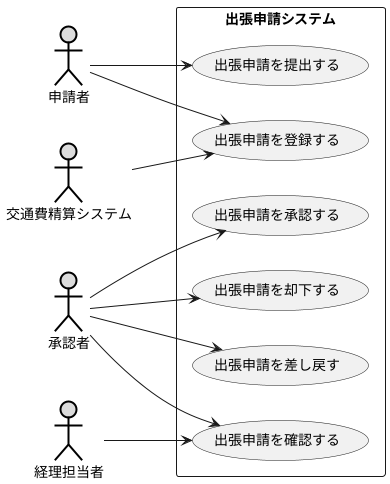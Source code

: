@startuml 2-1
left to right direction
actor 申請者 #dcdcdc;line:black;line.bold;
actor 承認者 #dcdcdc;line:black;line.bold;
actor 経理担当者 #dcdcdc;line:black;line.bold;
actor 交通費精算システム #dcdcdc;line:black;line.bold;
rectangle 出張申請システム {
usecase 出張申請を登録する
usecase 出張申請を提出する
usecase 出張申請を承認する
usecase 出張申請を却下する
usecase 出張申請を差し戻す
usecase 出張申請を確認する
}
申請者 --> 出張申請を登録する
申請者 --> 出張申請を提出する
承認者 --> 出張申請を承認する
承認者 --> 出張申請を却下する
承認者 --> 出張申請を差し戻す
承認者 --> 出張申請を確認する
経理担当者 --> 出張申請を確認する
交通費精算システム --> 出張申請を登録する
@enduml
